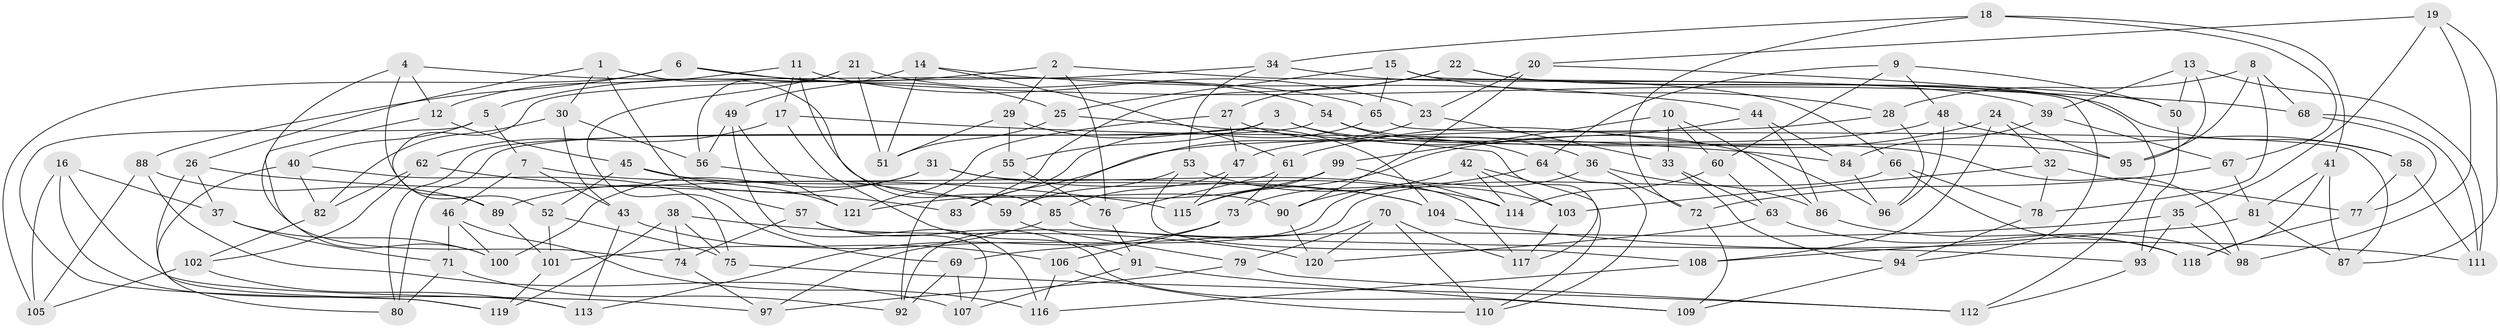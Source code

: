 // coarse degree distribution, {6: 0.6027397260273972, 4: 0.3150684931506849, 5: 0.0547945205479452, 3: 0.0273972602739726}
// Generated by graph-tools (version 1.1) at 2025/24/03/03/25 07:24:26]
// undirected, 121 vertices, 242 edges
graph export_dot {
graph [start="1"]
  node [color=gray90,style=filled];
  1;
  2;
  3;
  4;
  5;
  6;
  7;
  8;
  9;
  10;
  11;
  12;
  13;
  14;
  15;
  16;
  17;
  18;
  19;
  20;
  21;
  22;
  23;
  24;
  25;
  26;
  27;
  28;
  29;
  30;
  31;
  32;
  33;
  34;
  35;
  36;
  37;
  38;
  39;
  40;
  41;
  42;
  43;
  44;
  45;
  46;
  47;
  48;
  49;
  50;
  51;
  52;
  53;
  54;
  55;
  56;
  57;
  58;
  59;
  60;
  61;
  62;
  63;
  64;
  65;
  66;
  67;
  68;
  69;
  70;
  71;
  72;
  73;
  74;
  75;
  76;
  77;
  78;
  79;
  80;
  81;
  82;
  83;
  84;
  85;
  86;
  87;
  88;
  89;
  90;
  91;
  92;
  93;
  94;
  95;
  96;
  97;
  98;
  99;
  100;
  101;
  102;
  103;
  104;
  105;
  106;
  107;
  108;
  109;
  110;
  111;
  112;
  113;
  114;
  115;
  116;
  117;
  118;
  119;
  120;
  121;
  1 -- 26;
  1 -- 90;
  1 -- 30;
  1 -- 57;
  2 -- 76;
  2 -- 66;
  2 -- 29;
  2 -- 5;
  3 -- 55;
  3 -- 96;
  3 -- 80;
  3 -- 98;
  4 -- 74;
  4 -- 52;
  4 -- 65;
  4 -- 12;
  5 -- 7;
  5 -- 119;
  5 -- 40;
  6 -- 105;
  6 -- 68;
  6 -- 25;
  6 -- 88;
  7 -- 46;
  7 -- 43;
  7 -- 104;
  8 -- 78;
  8 -- 95;
  8 -- 68;
  8 -- 28;
  9 -- 64;
  9 -- 48;
  9 -- 60;
  9 -- 50;
  10 -- 86;
  10 -- 60;
  10 -- 33;
  10 -- 99;
  11 -- 85;
  11 -- 23;
  11 -- 17;
  11 -- 12;
  12 -- 45;
  12 -- 100;
  13 -- 95;
  13 -- 50;
  13 -- 111;
  13 -- 39;
  14 -- 51;
  14 -- 61;
  14 -- 44;
  14 -- 49;
  15 -- 65;
  15 -- 28;
  15 -- 94;
  15 -- 25;
  16 -- 105;
  16 -- 37;
  16 -- 97;
  16 -- 113;
  17 -- 62;
  17 -- 84;
  17 -- 91;
  18 -- 34;
  18 -- 67;
  18 -- 41;
  18 -- 72;
  19 -- 35;
  19 -- 20;
  19 -- 87;
  19 -- 98;
  20 -- 23;
  20 -- 90;
  20 -- 112;
  21 -- 56;
  21 -- 51;
  21 -- 54;
  21 -- 69;
  22 -- 50;
  22 -- 58;
  22 -- 83;
  22 -- 27;
  23 -- 33;
  23 -- 59;
  24 -- 61;
  24 -- 32;
  24 -- 108;
  24 -- 95;
  25 -- 51;
  25 -- 117;
  26 -- 115;
  26 -- 119;
  26 -- 37;
  27 -- 47;
  27 -- 121;
  27 -- 36;
  28 -- 96;
  28 -- 47;
  29 -- 104;
  29 -- 55;
  29 -- 51;
  30 -- 43;
  30 -- 82;
  30 -- 56;
  31 -- 117;
  31 -- 89;
  31 -- 100;
  31 -- 114;
  32 -- 77;
  32 -- 103;
  32 -- 78;
  33 -- 63;
  33 -- 94;
  34 -- 53;
  34 -- 39;
  34 -- 89;
  35 -- 98;
  35 -- 93;
  35 -- 69;
  36 -- 97;
  36 -- 72;
  36 -- 86;
  37 -- 71;
  37 -- 100;
  38 -- 119;
  38 -- 120;
  38 -- 75;
  38 -- 74;
  39 -- 67;
  39 -- 84;
  40 -- 75;
  40 -- 80;
  40 -- 82;
  41 -- 81;
  41 -- 87;
  41 -- 118;
  42 -- 103;
  42 -- 110;
  42 -- 114;
  42 -- 73;
  43 -- 113;
  43 -- 106;
  44 -- 84;
  44 -- 115;
  44 -- 86;
  45 -- 52;
  45 -- 104;
  45 -- 121;
  46 -- 100;
  46 -- 116;
  46 -- 71;
  47 -- 115;
  47 -- 85;
  48 -- 96;
  48 -- 83;
  48 -- 58;
  49 -- 56;
  49 -- 107;
  49 -- 121;
  50 -- 93;
  52 -- 101;
  52 -- 75;
  53 -- 108;
  53 -- 103;
  53 -- 59;
  54 -- 95;
  54 -- 80;
  54 -- 64;
  55 -- 92;
  55 -- 76;
  56 -- 59;
  57 -- 116;
  57 -- 74;
  57 -- 109;
  58 -- 111;
  58 -- 77;
  59 -- 79;
  60 -- 114;
  60 -- 63;
  61 -- 73;
  61 -- 76;
  62 -- 82;
  62 -- 83;
  62 -- 102;
  63 -- 98;
  63 -- 120;
  64 -- 110;
  64 -- 90;
  65 -- 87;
  65 -- 83;
  66 -- 78;
  66 -- 92;
  66 -- 118;
  67 -- 81;
  67 -- 72;
  68 -- 77;
  68 -- 111;
  69 -- 107;
  69 -- 92;
  70 -- 120;
  70 -- 110;
  70 -- 79;
  70 -- 117;
  71 -- 80;
  71 -- 92;
  72 -- 109;
  73 -- 106;
  73 -- 113;
  74 -- 97;
  75 -- 112;
  76 -- 91;
  77 -- 118;
  78 -- 94;
  79 -- 97;
  79 -- 112;
  81 -- 108;
  81 -- 87;
  82 -- 102;
  84 -- 96;
  85 -- 101;
  85 -- 93;
  86 -- 118;
  88 -- 107;
  88 -- 89;
  88 -- 105;
  89 -- 101;
  90 -- 120;
  91 -- 107;
  91 -- 109;
  93 -- 112;
  94 -- 109;
  99 -- 121;
  99 -- 115;
  99 -- 114;
  101 -- 119;
  102 -- 113;
  102 -- 105;
  103 -- 117;
  104 -- 111;
  106 -- 110;
  106 -- 116;
  108 -- 116;
}
